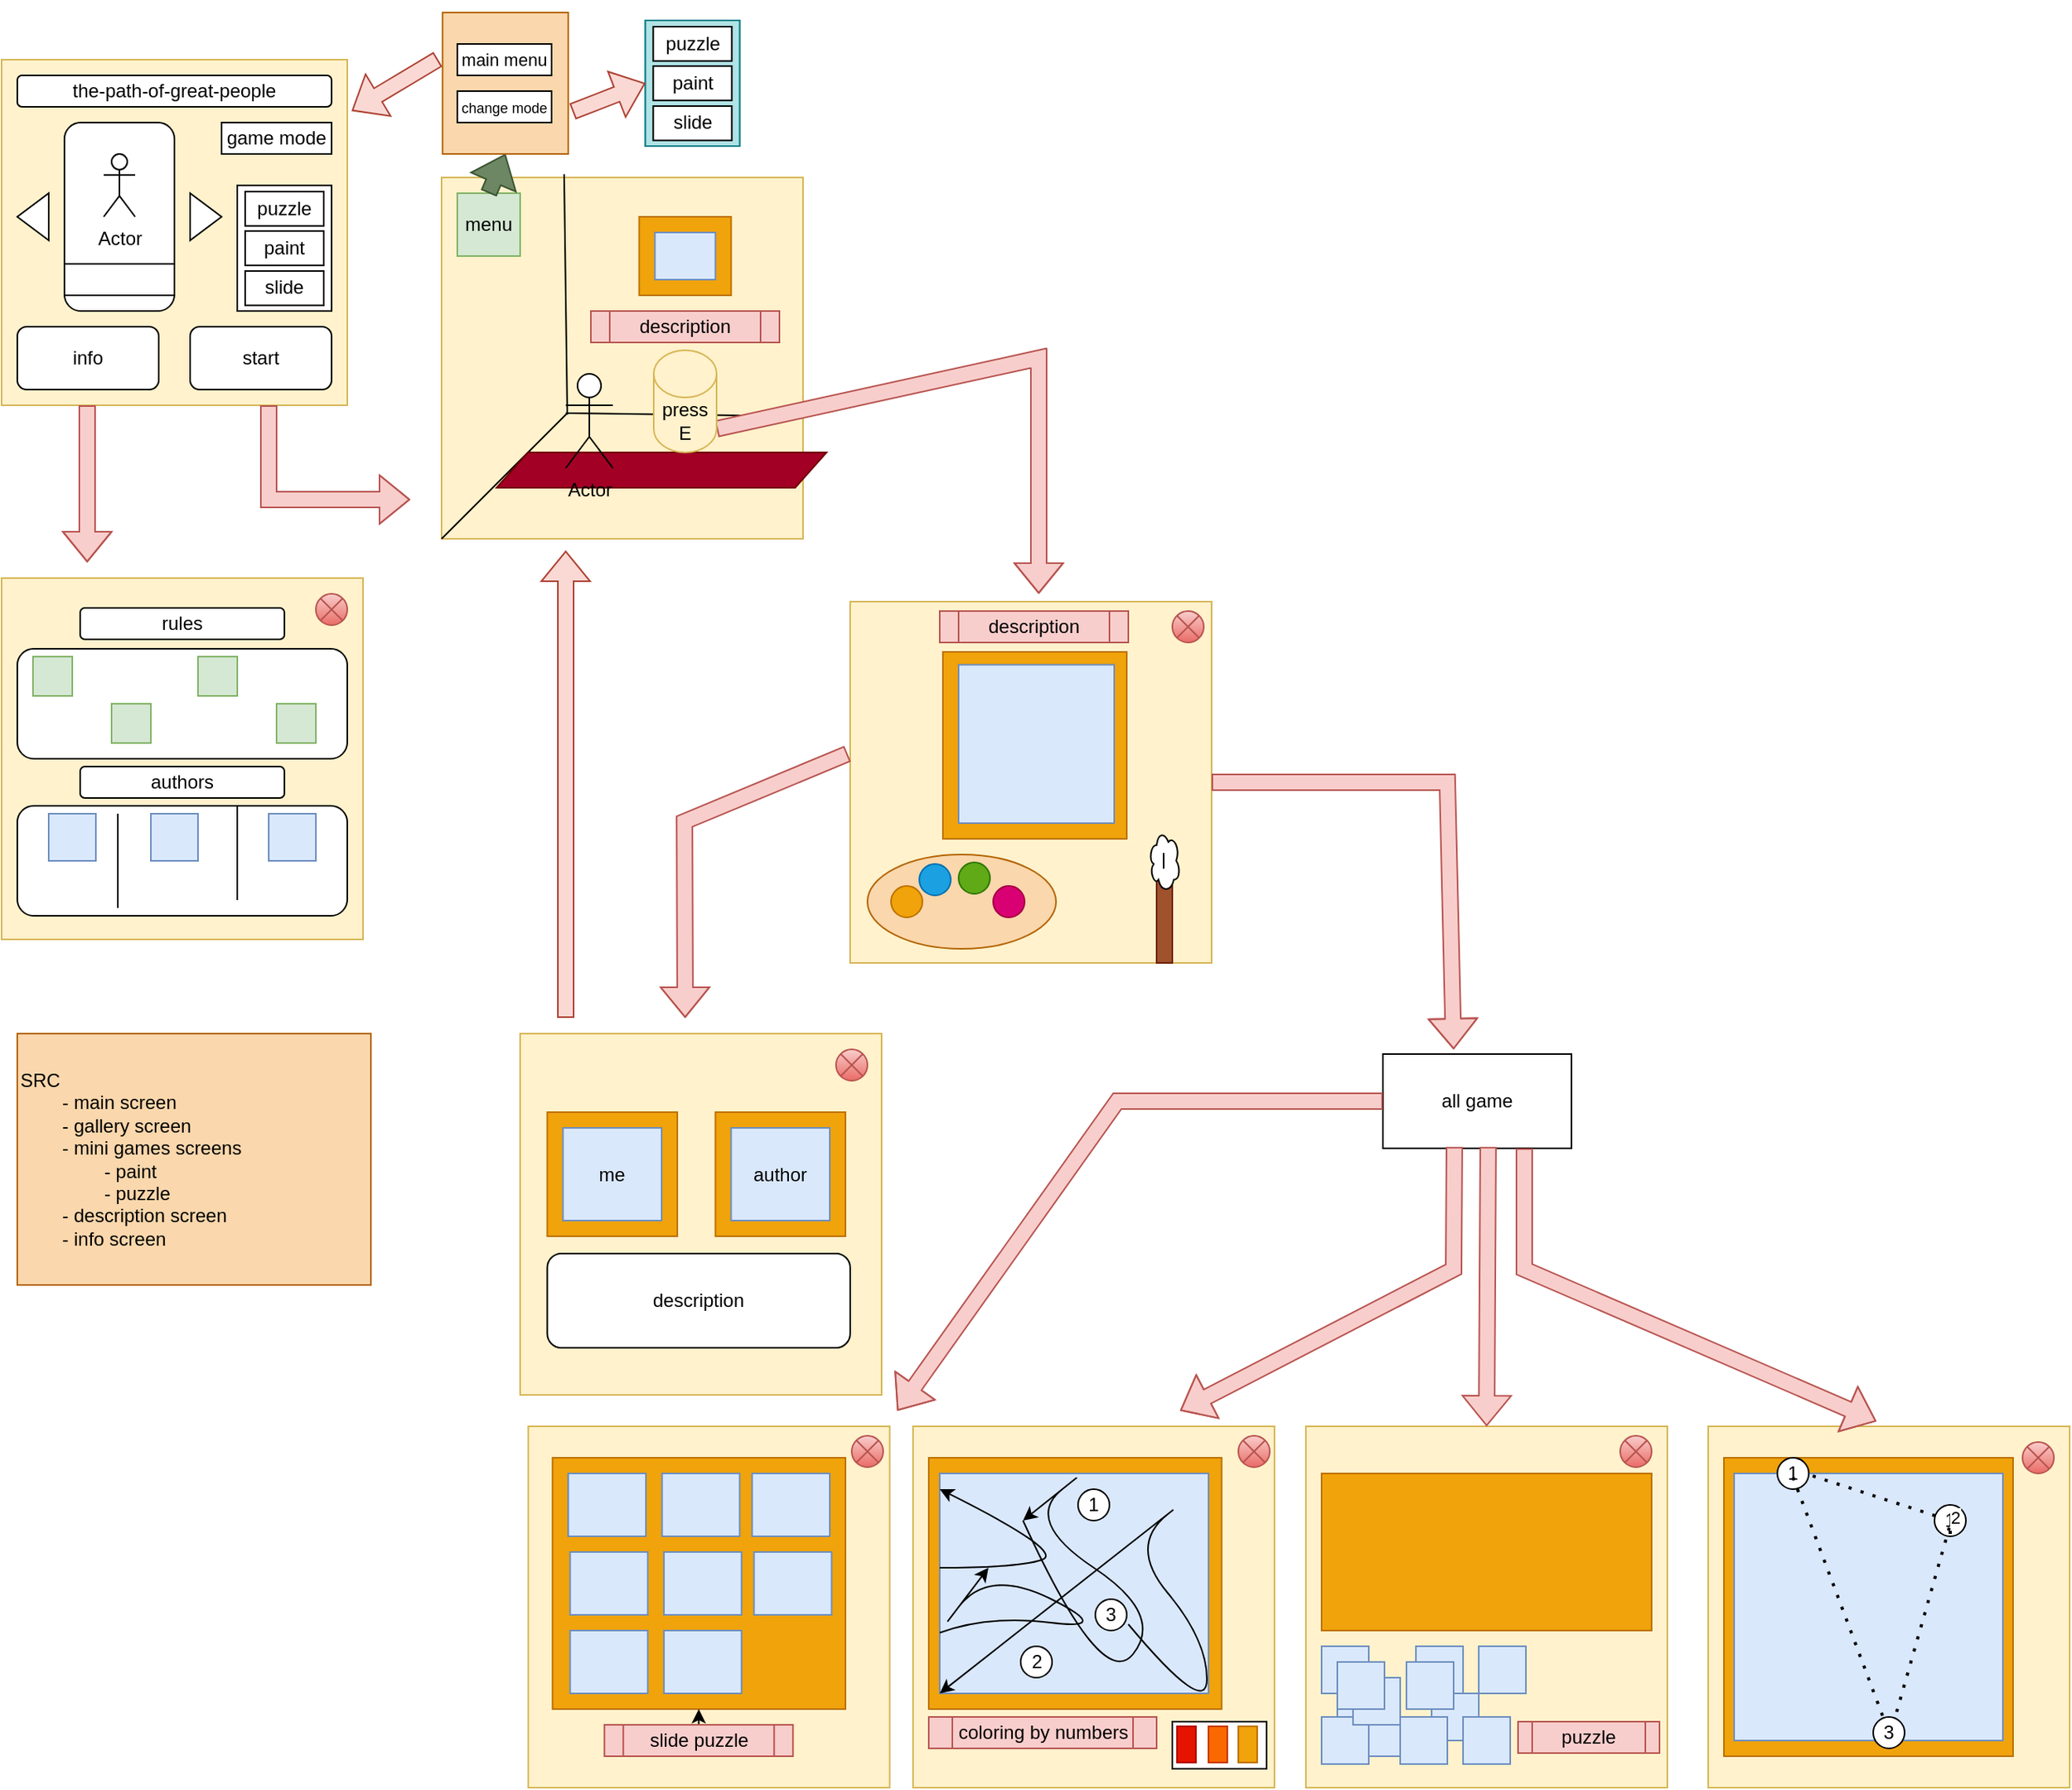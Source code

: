 <mxfile version="20.0.3" type="device"><diagram id="9pAX8c8izGTApVfDBA-F" name="Page-1"><mxGraphModel dx="1237" dy="690" grid="1" gridSize="10" guides="1" tooltips="1" connect="1" arrows="1" fold="1" page="1" pageScale="1" pageWidth="827" pageHeight="1169" math="0" shadow="0"><root><mxCell id="0"/><mxCell id="1" parent="0"/><mxCell id="f6osUaT_6SpjtwVkKOGO-1" value="" style="whiteSpace=wrap;html=1;aspect=fixed;fillColor=#fff2cc;strokeColor=#d6b656;" vertex="1" parent="1"><mxGeometry x="40" y="40" width="220" height="220" as="geometry"/></mxCell><mxCell id="f6osUaT_6SpjtwVkKOGO-3" value="the-path-of-great-people" style="rounded=1;whiteSpace=wrap;html=1;" vertex="1" parent="1"><mxGeometry x="50" y="50" width="200" height="20" as="geometry"/></mxCell><mxCell id="f6osUaT_6SpjtwVkKOGO-4" value="" style="triangle;whiteSpace=wrap;html=1;direction=west;" vertex="1" parent="1"><mxGeometry x="50" y="125" width="20" height="30" as="geometry"/></mxCell><mxCell id="f6osUaT_6SpjtwVkKOGO-5" value="" style="triangle;whiteSpace=wrap;html=1;" vertex="1" parent="1"><mxGeometry x="160" y="125" width="20" height="30" as="geometry"/></mxCell><mxCell id="f6osUaT_6SpjtwVkKOGO-8" value="start" style="rounded=1;whiteSpace=wrap;html=1;" vertex="1" parent="1"><mxGeometry x="160" y="210" width="90" height="40" as="geometry"/></mxCell><mxCell id="f6osUaT_6SpjtwVkKOGO-9" value="info" style="rounded=1;whiteSpace=wrap;html=1;" vertex="1" parent="1"><mxGeometry x="50" y="210" width="90" height="40" as="geometry"/></mxCell><mxCell id="f6osUaT_6SpjtwVkKOGO-10" value="" style="shape=flexArrow;endArrow=classic;html=1;rounded=0;fillColor=#f8cecc;strokeColor=#b85450;" edge="1" parent="1"><mxGeometry width="50" height="50" relative="1" as="geometry"><mxPoint x="94.5" y="260" as="sourcePoint"/><mxPoint x="94.5" y="360" as="targetPoint"/><Array as="points"><mxPoint x="94.5" y="320"/></Array></mxGeometry></mxCell><mxCell id="f6osUaT_6SpjtwVkKOGO-11" value="" style="whiteSpace=wrap;html=1;aspect=fixed;fillColor=#fff2cc;strokeColor=#d6b656;" vertex="1" parent="1"><mxGeometry x="40" y="370" width="230" height="230" as="geometry"/></mxCell><mxCell id="f6osUaT_6SpjtwVkKOGO-13" value="" style="shape=flexArrow;endArrow=classic;html=1;rounded=0;fillColor=#f8cecc;strokeColor=#b85450;" edge="1" parent="1"><mxGeometry width="50" height="50" relative="1" as="geometry"><mxPoint x="210" y="260" as="sourcePoint"/><mxPoint x="300" y="320" as="targetPoint"/><Array as="points"><mxPoint x="210" y="320"/></Array></mxGeometry></mxCell><mxCell id="f6osUaT_6SpjtwVkKOGO-14" value="" style="whiteSpace=wrap;html=1;aspect=fixed;fillColor=#fff2cc;strokeColor=#d6b656;" vertex="1" parent="1"><mxGeometry x="320" y="115" width="230" height="230" as="geometry"/></mxCell><mxCell id="f6osUaT_6SpjtwVkKOGO-15" value="" style="rounded=1;whiteSpace=wrap;html=1;" vertex="1" parent="1"><mxGeometry x="50" y="415" width="210" height="70" as="geometry"/></mxCell><mxCell id="f6osUaT_6SpjtwVkKOGO-16" value="" style="rounded=1;whiteSpace=wrap;html=1;" vertex="1" parent="1"><mxGeometry x="50" y="515" width="210" height="70" as="geometry"/></mxCell><mxCell id="f6osUaT_6SpjtwVkKOGO-17" value="" style="whiteSpace=wrap;html=1;aspect=fixed;fillColor=#dae8fc;strokeColor=#6c8ebf;" vertex="1" parent="1"><mxGeometry x="70" y="520" width="30" height="30" as="geometry"/></mxCell><mxCell id="f6osUaT_6SpjtwVkKOGO-18" value="" style="whiteSpace=wrap;html=1;aspect=fixed;fillColor=#dae8fc;strokeColor=#6c8ebf;" vertex="1" parent="1"><mxGeometry x="135" y="520" width="30" height="30" as="geometry"/></mxCell><mxCell id="f6osUaT_6SpjtwVkKOGO-19" value="" style="whiteSpace=wrap;html=1;aspect=fixed;fillColor=#dae8fc;strokeColor=#6c8ebf;" vertex="1" parent="1"><mxGeometry x="210" y="520" width="30" height="30" as="geometry"/></mxCell><mxCell id="f6osUaT_6SpjtwVkKOGO-20" value="" style="endArrow=none;html=1;rounded=0;" edge="1" parent="1"><mxGeometry width="50" height="50" relative="1" as="geometry"><mxPoint x="114" y="520" as="sourcePoint"/><mxPoint x="114" y="580" as="targetPoint"/></mxGeometry></mxCell><mxCell id="f6osUaT_6SpjtwVkKOGO-21" value="" style="endArrow=none;html=1;rounded=0;" edge="1" parent="1"><mxGeometry width="50" height="50" relative="1" as="geometry"><mxPoint x="190" y="515" as="sourcePoint"/><mxPoint x="190" y="575" as="targetPoint"/></mxGeometry></mxCell><mxCell id="f6osUaT_6SpjtwVkKOGO-22" value="authors" style="rounded=1;whiteSpace=wrap;html=1;" vertex="1" parent="1"><mxGeometry x="90" y="490" width="130" height="20" as="geometry"/></mxCell><mxCell id="f6osUaT_6SpjtwVkKOGO-23" value="rules" style="rounded=1;whiteSpace=wrap;html=1;" vertex="1" parent="1"><mxGeometry x="90" y="389" width="130" height="20" as="geometry"/></mxCell><mxCell id="f6osUaT_6SpjtwVkKOGO-26" value="" style="whiteSpace=wrap;html=1;aspect=fixed;fillColor=#d5e8d4;strokeColor=#82b366;" vertex="1" parent="1"><mxGeometry x="165" y="420" width="25" height="25" as="geometry"/></mxCell><mxCell id="f6osUaT_6SpjtwVkKOGO-27" value="" style="whiteSpace=wrap;html=1;aspect=fixed;fillColor=#d5e8d4;strokeColor=#82b366;" vertex="1" parent="1"><mxGeometry x="215" y="450" width="25" height="25" as="geometry"/></mxCell><mxCell id="f6osUaT_6SpjtwVkKOGO-29" value="" style="endArrow=none;html=1;rounded=0;" edge="1" parent="1"><mxGeometry width="50" height="50" relative="1" as="geometry"><mxPoint x="320" y="345" as="sourcePoint"/><mxPoint x="400" y="265" as="targetPoint"/><Array as="points"><mxPoint x="340" y="325"/></Array></mxGeometry></mxCell><mxCell id="f6osUaT_6SpjtwVkKOGO-30" value="" style="endArrow=none;html=1;rounded=0;entryX=1;entryY=0.661;entryDx=0;entryDy=0;entryPerimeter=0;" edge="1" parent="1" target="f6osUaT_6SpjtwVkKOGO-14"><mxGeometry width="50" height="50" relative="1" as="geometry"><mxPoint x="399" y="265" as="sourcePoint"/><mxPoint x="499" y="265" as="targetPoint"/></mxGeometry></mxCell><mxCell id="f6osUaT_6SpjtwVkKOGO-32" value="" style="endArrow=none;html=1;rounded=0;entryX=0.339;entryY=-0.009;entryDx=0;entryDy=0;entryPerimeter=0;" edge="1" parent="1" target="f6osUaT_6SpjtwVkKOGO-14"><mxGeometry width="50" height="50" relative="1" as="geometry"><mxPoint x="400" y="266" as="sourcePoint"/><mxPoint x="400" y="166" as="targetPoint"/></mxGeometry></mxCell><mxCell id="f6osUaT_6SpjtwVkKOGO-43" value="" style="shape=parallelogram;perimeter=parallelogramPerimeter;whiteSpace=wrap;html=1;fixedSize=1;fillColor=#a20025;fontColor=#ffffff;strokeColor=#6F0000;" vertex="1" parent="1"><mxGeometry x="355" y="290" width="210" height="22.5" as="geometry"/></mxCell><mxCell id="f6osUaT_6SpjtwVkKOGO-44" value="" style="shape=flexArrow;endArrow=classic;html=1;rounded=0;fillColor=#f8cecc;strokeColor=#b85450;exitX=1;exitY=1;exitDx=0;exitDy=-15;exitPerimeter=0;" edge="1" parent="1" source="f6osUaT_6SpjtwVkKOGO-45"><mxGeometry width="50" height="50" relative="1" as="geometry"><mxPoint x="700" y="170" as="sourcePoint"/><mxPoint x="700" y="380" as="targetPoint"/><Array as="points"><mxPoint x="700" y="230"/></Array></mxGeometry></mxCell><mxCell id="f6osUaT_6SpjtwVkKOGO-45" value="press&lt;br&gt;E" style="shape=cylinder3;whiteSpace=wrap;html=1;boundedLbl=1;backgroundOutline=1;size=15;fillColor=#fff2cc;strokeColor=#d6b656;" vertex="1" parent="1"><mxGeometry x="455" y="225" width="40" height="65" as="geometry"/></mxCell><mxCell id="f6osUaT_6SpjtwVkKOGO-46" value="" style="whiteSpace=wrap;html=1;aspect=fixed;fillColor=#fff2cc;strokeColor=#d6b656;" vertex="1" parent="1"><mxGeometry x="580" y="385" width="230" height="230" as="geometry"/></mxCell><mxCell id="f6osUaT_6SpjtwVkKOGO-47" value="" style="rounded=0;whiteSpace=wrap;html=1;fillColor=#f0a30a;strokeColor=#BD7000;fontColor=#000000;" vertex="1" parent="1"><mxGeometry x="639" y="417" width="117" height="119" as="geometry"/></mxCell><mxCell id="f6osUaT_6SpjtwVkKOGO-48" value="" style="rounded=0;whiteSpace=wrap;html=1;fillColor=#dae8fc;strokeColor=#6c8ebf;" vertex="1" parent="1"><mxGeometry x="649" y="425.19" width="99" height="100.81" as="geometry"/></mxCell><mxCell id="f6osUaT_6SpjtwVkKOGO-50" value="description" style="shape=process;whiteSpace=wrap;html=1;backgroundOutline=1;fillColor=#f8cecc;strokeColor=#b85450;" vertex="1" parent="1"><mxGeometry x="637" y="391" width="120" height="20" as="geometry"/></mxCell><mxCell id="f6osUaT_6SpjtwVkKOGO-57" value="" style="group" vertex="1" connectable="0" parent="1"><mxGeometry x="591" y="546" width="120" height="60" as="geometry"/></mxCell><mxCell id="f6osUaT_6SpjtwVkKOGO-49" value="" style="ellipse;whiteSpace=wrap;html=1;fillColor=#fad7ac;strokeColor=#b46504;" vertex="1" parent="f6osUaT_6SpjtwVkKOGO-57"><mxGeometry width="120" height="60" as="geometry"/></mxCell><mxCell id="f6osUaT_6SpjtwVkKOGO-52" value="" style="ellipse;whiteSpace=wrap;html=1;aspect=fixed;fillColor=#f0a30a;fontColor=#000000;strokeColor=#BD7000;" vertex="1" parent="f6osUaT_6SpjtwVkKOGO-57"><mxGeometry x="15" y="20" width="20" height="20" as="geometry"/></mxCell><mxCell id="f6osUaT_6SpjtwVkKOGO-54" value="" style="ellipse;whiteSpace=wrap;html=1;aspect=fixed;fillColor=#60a917;fontColor=#ffffff;strokeColor=#2D7600;" vertex="1" parent="f6osUaT_6SpjtwVkKOGO-57"><mxGeometry x="58" y="5" width="20" height="20" as="geometry"/></mxCell><mxCell id="f6osUaT_6SpjtwVkKOGO-53" value="" style="ellipse;whiteSpace=wrap;html=1;aspect=fixed;fillColor=#1ba1e2;fontColor=#ffffff;strokeColor=#006EAF;" vertex="1" parent="f6osUaT_6SpjtwVkKOGO-57"><mxGeometry x="33" y="6" width="20" height="20" as="geometry"/></mxCell><mxCell id="f6osUaT_6SpjtwVkKOGO-55" value="" style="ellipse;whiteSpace=wrap;html=1;aspect=fixed;fillColor=#d80073;fontColor=#ffffff;strokeColor=#A50040;" vertex="1" parent="f6osUaT_6SpjtwVkKOGO-57"><mxGeometry x="80" y="20" width="20" height="20" as="geometry"/></mxCell><mxCell id="f6osUaT_6SpjtwVkKOGO-60" value="" style="rounded=0;whiteSpace=wrap;html=1;fillColor=#a0522d;fontColor=#ffffff;strokeColor=#6D1F00;" vertex="1" parent="1"><mxGeometry x="775" y="555" width="10" height="60" as="geometry"/></mxCell><mxCell id="f6osUaT_6SpjtwVkKOGO-58" value="" style="ellipse;shape=cloud;whiteSpace=wrap;html=1;" vertex="1" parent="1"><mxGeometry x="770" y="530" width="20" height="40" as="geometry"/></mxCell><mxCell id="f6osUaT_6SpjtwVkKOGO-61" value="" style="endArrow=none;html=1;rounded=0;" edge="1" parent="1"><mxGeometry width="50" height="50" relative="1" as="geometry"><mxPoint x="779.5" y="545" as="sourcePoint"/><mxPoint x="779.5" y="555" as="targetPoint"/></mxGeometry></mxCell><mxCell id="f6osUaT_6SpjtwVkKOGO-62" value="" style="rounded=0;whiteSpace=wrap;html=1;fillColor=#f0a30a;strokeColor=#BD7000;fontColor=#000000;" vertex="1" parent="1"><mxGeometry x="445.75" y="140" width="58.5" height="50" as="geometry"/></mxCell><mxCell id="f6osUaT_6SpjtwVkKOGO-63" value="" style="rounded=0;whiteSpace=wrap;html=1;fillColor=#dae8fc;strokeColor=#6c8ebf;" vertex="1" parent="1"><mxGeometry x="455.75" y="150" width="38.5" height="30" as="geometry"/></mxCell><mxCell id="f6osUaT_6SpjtwVkKOGO-64" value="description" style="shape=process;whiteSpace=wrap;html=1;backgroundOutline=1;fillColor=#f8cecc;strokeColor=#b85450;" vertex="1" parent="1"><mxGeometry x="415" y="200" width="120" height="20" as="geometry"/></mxCell><mxCell id="f6osUaT_6SpjtwVkKOGO-66" value="SRC&amp;nbsp;&lt;br&gt;&lt;span style=&quot;&quot;&gt;&#9;&lt;/span&gt;&lt;span style=&quot;white-space: pre;&quot;&gt;&#9;&lt;/span&gt;- main screen&lt;br&gt;&lt;span style=&quot;&quot;&gt;&#9;&lt;/span&gt;&lt;span style=&quot;white-space: pre;&quot;&gt;&#9;&lt;/span&gt;-&amp;nbsp;gallery screen&lt;br&gt;&lt;span style=&quot;white-space: pre;&quot;&gt;&#9;&lt;/span&gt;- mini games screens&lt;br&gt;&lt;span style=&quot;white-space: pre;&quot;&gt;&#9;&lt;/span&gt;&lt;span style=&quot;white-space: pre;&quot;&gt;&#9;&lt;/span&gt;- paint&lt;br&gt;&lt;span style=&quot;white-space: pre;&quot;&gt;&#9;&lt;/span&gt;&lt;span style=&quot;white-space: pre;&quot;&gt;&#9;&lt;/span&gt;- puzzle&lt;br&gt;&lt;span style=&quot;white-space: pre;&quot;&gt;&#9;&lt;/span&gt;- description screen&lt;br&gt;&lt;span style=&quot;white-space: pre;&quot;&gt;&#9;&lt;/span&gt;- info screen" style="rounded=0;whiteSpace=wrap;html=1;align=left;fillColor=#fad7ac;strokeColor=#b46504;" vertex="1" parent="1"><mxGeometry x="50" y="660" width="225" height="160" as="geometry"/></mxCell><mxCell id="f6osUaT_6SpjtwVkKOGO-67" value="Actor" style="shape=umlActor;verticalLabelPosition=bottom;verticalAlign=top;html=1;outlineConnect=0;" vertex="1" parent="1"><mxGeometry x="399" y="240" width="30" height="60" as="geometry"/></mxCell><mxCell id="f6osUaT_6SpjtwVkKOGO-69" value="" style="shape=flexArrow;endArrow=classic;html=1;rounded=0;fillColor=#f8cecc;strokeColor=#b85450;exitX=-0.007;exitY=0.421;exitDx=0;exitDy=0;exitPerimeter=0;" edge="1" parent="1" source="f6osUaT_6SpjtwVkKOGO-46"><mxGeometry width="50" height="50" relative="1" as="geometry"><mxPoint x="474.58" y="465" as="sourcePoint"/><mxPoint x="475" y="650" as="targetPoint"/><Array as="points"><mxPoint x="474.58" y="525"/></Array></mxGeometry></mxCell><mxCell id="f6osUaT_6SpjtwVkKOGO-70" value="" style="whiteSpace=wrap;html=1;aspect=fixed;fillColor=#fff2cc;strokeColor=#d6b656;" vertex="1" parent="1"><mxGeometry x="370" y="660" width="230" height="230" as="geometry"/></mxCell><mxCell id="f6osUaT_6SpjtwVkKOGO-71" value="" style="rounded=0;whiteSpace=wrap;html=1;fillColor=#f0a30a;strokeColor=#BD7000;fontColor=#000000;" vertex="1" parent="1"><mxGeometry x="387.25" y="710" width="82.75" height="79" as="geometry"/></mxCell><mxCell id="f6osUaT_6SpjtwVkKOGO-72" value="me" style="rounded=0;whiteSpace=wrap;html=1;fillColor=#dae8fc;strokeColor=#6c8ebf;" vertex="1" parent="1"><mxGeometry x="397.25" y="720" width="62.75" height="59" as="geometry"/></mxCell><mxCell id="f6osUaT_6SpjtwVkKOGO-73" value="" style="rounded=0;whiteSpace=wrap;html=1;fillColor=#f0a30a;strokeColor=#BD7000;fontColor=#000000;" vertex="1" parent="1"><mxGeometry x="494.25" y="710" width="82.75" height="79" as="geometry"/></mxCell><mxCell id="f6osUaT_6SpjtwVkKOGO-74" value="author" style="rounded=0;whiteSpace=wrap;html=1;fillColor=#dae8fc;strokeColor=#6c8ebf;" vertex="1" parent="1"><mxGeometry x="504.25" y="720" width="62.75" height="59" as="geometry"/></mxCell><mxCell id="f6osUaT_6SpjtwVkKOGO-75" value="description" style="rounded=1;whiteSpace=wrap;html=1;" vertex="1" parent="1"><mxGeometry x="387.25" y="800" width="192.75" height="60" as="geometry"/></mxCell><mxCell id="f6osUaT_6SpjtwVkKOGO-77" value="" style="shape=flexArrow;endArrow=classic;html=1;rounded=0;fillColor=#fad9d5;strokeColor=#ae4132;" edge="1" parent="1"><mxGeometry width="50" height="50" relative="1" as="geometry"><mxPoint x="399" y="650" as="sourcePoint"/><mxPoint x="399" y="352.5" as="targetPoint"/></mxGeometry></mxCell><mxCell id="f6osUaT_6SpjtwVkKOGO-79" value="menu" style="whiteSpace=wrap;html=1;aspect=fixed;fillColor=#d5e8d4;strokeColor=#82b366;" vertex="1" parent="1"><mxGeometry x="330" y="125" width="40" height="40" as="geometry"/></mxCell><mxCell id="f6osUaT_6SpjtwVkKOGO-82" value="" style="shape=flexArrow;endArrow=classic;html=1;rounded=0;exitX=0.5;exitY=0;exitDx=0;exitDy=0;fillColor=#6d8764;strokeColor=#3A5431;entryX=0.5;entryY=1;entryDx=0;entryDy=0;" edge="1" parent="1" source="f6osUaT_6SpjtwVkKOGO-79" target="f6osUaT_6SpjtwVkKOGO-182"><mxGeometry width="50" height="50" relative="1" as="geometry"><mxPoint x="290" y="140" as="sourcePoint"/><mxPoint x="340" y="90" as="targetPoint"/></mxGeometry></mxCell><mxCell id="f6osUaT_6SpjtwVkKOGO-83" value="" style="whiteSpace=wrap;html=1;aspect=fixed;fillColor=#d5e8d4;strokeColor=#82b366;" vertex="1" parent="1"><mxGeometry x="60" y="420" width="25" height="25" as="geometry"/></mxCell><mxCell id="f6osUaT_6SpjtwVkKOGO-84" value="" style="whiteSpace=wrap;html=1;aspect=fixed;fillColor=#d5e8d4;strokeColor=#82b366;" vertex="1" parent="1"><mxGeometry x="110" y="450" width="25" height="25" as="geometry"/></mxCell><mxCell id="f6osUaT_6SpjtwVkKOGO-85" value="" style="shape=sumEllipse;perimeter=ellipsePerimeter;whiteSpace=wrap;html=1;backgroundOutline=1;fillColor=#f8cecc;gradientColor=#ea6b66;strokeColor=#b85450;" vertex="1" parent="1"><mxGeometry x="240" y="380" width="20" height="20" as="geometry"/></mxCell><mxCell id="f6osUaT_6SpjtwVkKOGO-86" value="" style="shape=sumEllipse;perimeter=ellipsePerimeter;whiteSpace=wrap;html=1;backgroundOutline=1;fillColor=#f8cecc;gradientColor=#ea6b66;strokeColor=#b85450;" vertex="1" parent="1"><mxGeometry x="785" y="391" width="20" height="20" as="geometry"/></mxCell><mxCell id="f6osUaT_6SpjtwVkKOGO-87" value="" style="shape=sumEllipse;perimeter=ellipsePerimeter;whiteSpace=wrap;html=1;backgroundOutline=1;fillColor=#f8cecc;gradientColor=#ea6b66;strokeColor=#b85450;" vertex="1" parent="1"><mxGeometry x="571" y="670" width="20" height="20" as="geometry"/></mxCell><mxCell id="f6osUaT_6SpjtwVkKOGO-88" value="" style="whiteSpace=wrap;html=1;aspect=fixed;fillColor=#fff2cc;strokeColor=#d6b656;" vertex="1" parent="1"><mxGeometry x="375.18" y="910" width="230" height="230" as="geometry"/></mxCell><mxCell id="f6osUaT_6SpjtwVkKOGO-89" value="" style="rounded=0;whiteSpace=wrap;html=1;fillColor=#f0a30a;strokeColor=#BD7000;fontColor=#000000;" vertex="1" parent="1"><mxGeometry x="390.63" y="930" width="186.37" height="160" as="geometry"/></mxCell><mxCell id="f6osUaT_6SpjtwVkKOGO-90" value="" style="rounded=0;whiteSpace=wrap;html=1;fillColor=#dae8fc;strokeColor=#6c8ebf;" vertex="1" parent="1"><mxGeometry x="400.63" y="940" width="49.37" height="40" as="geometry"/></mxCell><mxCell id="f6osUaT_6SpjtwVkKOGO-91" value="" style="rounded=0;whiteSpace=wrap;html=1;fillColor=#dae8fc;strokeColor=#6c8ebf;" vertex="1" parent="1"><mxGeometry x="460.31" y="940" width="49.37" height="40" as="geometry"/></mxCell><mxCell id="f6osUaT_6SpjtwVkKOGO-92" value="" style="rounded=0;whiteSpace=wrap;html=1;fillColor=#dae8fc;strokeColor=#6c8ebf;" vertex="1" parent="1"><mxGeometry x="517.63" y="940" width="49.37" height="40" as="geometry"/></mxCell><mxCell id="f6osUaT_6SpjtwVkKOGO-93" value="" style="rounded=0;whiteSpace=wrap;html=1;fillColor=#dae8fc;strokeColor=#6c8ebf;" vertex="1" parent="1"><mxGeometry x="400.63" y="940" width="49.37" height="40" as="geometry"/></mxCell><mxCell id="f6osUaT_6SpjtwVkKOGO-94" value="" style="rounded=0;whiteSpace=wrap;html=1;fillColor=#dae8fc;strokeColor=#6c8ebf;" vertex="1" parent="1"><mxGeometry x="461.49" y="990" width="49.37" height="40" as="geometry"/></mxCell><mxCell id="f6osUaT_6SpjtwVkKOGO-95" value="" style="rounded=0;whiteSpace=wrap;html=1;fillColor=#dae8fc;strokeColor=#6c8ebf;" vertex="1" parent="1"><mxGeometry x="518.81" y="990" width="49.37" height="40" as="geometry"/></mxCell><mxCell id="f6osUaT_6SpjtwVkKOGO-96" value="" style="rounded=0;whiteSpace=wrap;html=1;fillColor=#dae8fc;strokeColor=#6c8ebf;" vertex="1" parent="1"><mxGeometry x="401.81" y="990" width="49.37" height="40" as="geometry"/></mxCell><mxCell id="f6osUaT_6SpjtwVkKOGO-97" value="" style="rounded=0;whiteSpace=wrap;html=1;fillColor=#dae8fc;strokeColor=#6c8ebf;" vertex="1" parent="1"><mxGeometry x="461.49" y="1040" width="49.37" height="40" as="geometry"/></mxCell><mxCell id="f6osUaT_6SpjtwVkKOGO-99" value="" style="rounded=0;whiteSpace=wrap;html=1;fillColor=#dae8fc;strokeColor=#6c8ebf;" vertex="1" parent="1"><mxGeometry x="401.81" y="1040" width="49.37" height="40" as="geometry"/></mxCell><mxCell id="f6osUaT_6SpjtwVkKOGO-116" value="" style="edgeStyle=none;rounded=0;orthogonalLoop=1;jettySize=auto;html=1;" edge="1" parent="1" source="f6osUaT_6SpjtwVkKOGO-100" target="f6osUaT_6SpjtwVkKOGO-89"><mxGeometry relative="1" as="geometry"/></mxCell><mxCell id="f6osUaT_6SpjtwVkKOGO-100" value="slide puzzle" style="shape=process;whiteSpace=wrap;html=1;backgroundOutline=1;fillColor=#f8cecc;strokeColor=#b85450;" vertex="1" parent="1"><mxGeometry x="423.63" y="1100" width="120" height="20" as="geometry"/></mxCell><mxCell id="f6osUaT_6SpjtwVkKOGO-117" value="" style="shape=sumEllipse;perimeter=ellipsePerimeter;whiteSpace=wrap;html=1;backgroundOutline=1;fillColor=#f8cecc;gradientColor=#ea6b66;strokeColor=#b85450;" vertex="1" parent="1"><mxGeometry x="581" y="916" width="20" height="20" as="geometry"/></mxCell><mxCell id="f6osUaT_6SpjtwVkKOGO-118" value="" style="whiteSpace=wrap;html=1;aspect=fixed;fillColor=#fff2cc;strokeColor=#d6b656;" vertex="1" parent="1"><mxGeometry x="620" y="910" width="230" height="230" as="geometry"/></mxCell><mxCell id="f6osUaT_6SpjtwVkKOGO-119" value="" style="shape=sumEllipse;perimeter=ellipsePerimeter;whiteSpace=wrap;html=1;backgroundOutline=1;fillColor=#f8cecc;gradientColor=#ea6b66;strokeColor=#b85450;" vertex="1" parent="1"><mxGeometry x="827" y="916" width="20" height="20" as="geometry"/></mxCell><mxCell id="f6osUaT_6SpjtwVkKOGO-120" value="" style="rounded=0;whiteSpace=wrap;html=1;fillColor=#f0a30a;strokeColor=#BD7000;fontColor=#000000;" vertex="1" parent="1"><mxGeometry x="630" y="930" width="186.37" height="160" as="geometry"/></mxCell><mxCell id="f6osUaT_6SpjtwVkKOGO-121" value="" style="rounded=0;whiteSpace=wrap;html=1;fillColor=#dae8fc;strokeColor=#6c8ebf;" vertex="1" parent="1"><mxGeometry x="637" y="940" width="171" height="140" as="geometry"/></mxCell><mxCell id="f6osUaT_6SpjtwVkKOGO-122" value="" style="curved=1;endArrow=classic;html=1;rounded=0;" edge="1" parent="1" target="f6osUaT_6SpjtwVkKOGO-121"><mxGeometry width="50" height="50" relative="1" as="geometry"><mxPoint x="637" y="1000" as="sourcePoint"/><mxPoint x="687" y="950" as="targetPoint"/><Array as="points"><mxPoint x="687" y="1000"/><mxPoint x="717" y="990"/><mxPoint x="637" y="950"/></Array></mxGeometry></mxCell><mxCell id="f6osUaT_6SpjtwVkKOGO-123" value="" style="curved=1;endArrow=classic;html=1;rounded=0;" edge="1" parent="1"><mxGeometry width="50" height="50" relative="1" as="geometry"><mxPoint x="690" y="970" as="sourcePoint"/><mxPoint x="690" y="970" as="targetPoint"/><Array as="points"><mxPoint x="740" y="1080"/><mxPoint x="780" y="1030"/><mxPoint x="690" y="970"/><mxPoint x="740" y="930"/></Array></mxGeometry></mxCell><mxCell id="f6osUaT_6SpjtwVkKOGO-124" value="" style="curved=1;endArrow=classic;html=1;rounded=0;entryX=0;entryY=1;entryDx=0;entryDy=0;" edge="1" parent="1" target="f6osUaT_6SpjtwVkKOGO-121"><mxGeometry width="50" height="50" relative="1" as="geometry"><mxPoint x="757" y="1036" as="sourcePoint"/><mxPoint x="757" y="986" as="targetPoint"/><Array as="points"><mxPoint x="807" y="1096"/><mxPoint x="807" y="1046"/><mxPoint x="757" y="986"/><mxPoint x="807" y="946"/></Array></mxGeometry></mxCell><mxCell id="f6osUaT_6SpjtwVkKOGO-125" value="" style="curved=1;endArrow=classic;html=1;rounded=0;" edge="1" parent="1" source="f6osUaT_6SpjtwVkKOGO-121"><mxGeometry width="50" height="50" relative="1" as="geometry"><mxPoint x="668" y="1050" as="sourcePoint"/><mxPoint x="668" y="1000" as="targetPoint"/><Array as="points"><mxPoint x="668" y="1030"/><mxPoint x="748" y="1040"/><mxPoint x="668" y="1000"/><mxPoint x="630" y="1050"/></Array></mxGeometry></mxCell><mxCell id="f6osUaT_6SpjtwVkKOGO-126" value="coloring by numbers" style="shape=process;whiteSpace=wrap;html=1;backgroundOutline=1;fillColor=#f8cecc;strokeColor=#b85450;" vertex="1" parent="1"><mxGeometry x="630" y="1095" width="145" height="20" as="geometry"/></mxCell><mxCell id="f6osUaT_6SpjtwVkKOGO-127" value="" style="whiteSpace=wrap;html=1;aspect=fixed;fillColor=#fff2cc;strokeColor=#d6b656;" vertex="1" parent="1"><mxGeometry x="870" y="910" width="230" height="230" as="geometry"/></mxCell><mxCell id="f6osUaT_6SpjtwVkKOGO-128" value="" style="shape=sumEllipse;perimeter=ellipsePerimeter;whiteSpace=wrap;html=1;backgroundOutline=1;fillColor=#f8cecc;gradientColor=#ea6b66;strokeColor=#b85450;" vertex="1" parent="1"><mxGeometry x="1070" y="916" width="20" height="20" as="geometry"/></mxCell><mxCell id="f6osUaT_6SpjtwVkKOGO-129" value="" style="rounded=0;whiteSpace=wrap;html=1;fillColor=#f0a30a;strokeColor=#BD7000;fontColor=#000000;" vertex="1" parent="1"><mxGeometry x="880" y="940" width="210" height="100" as="geometry"/></mxCell><mxCell id="f6osUaT_6SpjtwVkKOGO-131" value="" style="rounded=0;whiteSpace=wrap;html=1;fillColor=#dae8fc;strokeColor=#6c8ebf;" vertex="1" parent="1"><mxGeometry x="890" y="1080" width="30" height="30" as="geometry"/></mxCell><mxCell id="f6osUaT_6SpjtwVkKOGO-132" value="" style="rounded=0;whiteSpace=wrap;html=1;fillColor=#dae8fc;strokeColor=#6c8ebf;" vertex="1" parent="1"><mxGeometry x="900" y="1090" width="30" height="30" as="geometry"/></mxCell><mxCell id="f6osUaT_6SpjtwVkKOGO-133" value="" style="rounded=0;whiteSpace=wrap;html=1;fillColor=#dae8fc;strokeColor=#6c8ebf;" vertex="1" parent="1"><mxGeometry x="900" y="1090" width="30" height="30" as="geometry"/></mxCell><mxCell id="f6osUaT_6SpjtwVkKOGO-134" value="" style="rounded=0;whiteSpace=wrap;html=1;fillColor=#dae8fc;strokeColor=#6c8ebf;" vertex="1" parent="1"><mxGeometry x="880" y="1095" width="30" height="30" as="geometry"/></mxCell><mxCell id="f6osUaT_6SpjtwVkKOGO-136" value="" style="rounded=0;whiteSpace=wrap;html=1;fillColor=#dae8fc;strokeColor=#6c8ebf;" vertex="1" parent="1"><mxGeometry x="950" y="1080" width="30" height="30" as="geometry"/></mxCell><mxCell id="f6osUaT_6SpjtwVkKOGO-137" value="" style="rounded=0;whiteSpace=wrap;html=1;fillColor=#dae8fc;strokeColor=#6c8ebf;" vertex="1" parent="1"><mxGeometry x="930" y="1095" width="30" height="30" as="geometry"/></mxCell><mxCell id="f6osUaT_6SpjtwVkKOGO-138" value="" style="rounded=0;whiteSpace=wrap;html=1;fillColor=#dae8fc;strokeColor=#6c8ebf;" vertex="1" parent="1"><mxGeometry x="940" y="1050" width="30" height="30" as="geometry"/></mxCell><mxCell id="f6osUaT_6SpjtwVkKOGO-139" value="" style="rounded=0;whiteSpace=wrap;html=1;fillColor=#dae8fc;strokeColor=#6c8ebf;" vertex="1" parent="1"><mxGeometry x="970" y="1095" width="30" height="30" as="geometry"/></mxCell><mxCell id="f6osUaT_6SpjtwVkKOGO-140" value="" style="rounded=0;whiteSpace=wrap;html=1;fillColor=#dae8fc;strokeColor=#6c8ebf;" vertex="1" parent="1"><mxGeometry x="980" y="1050" width="30" height="30" as="geometry"/></mxCell><mxCell id="f6osUaT_6SpjtwVkKOGO-141" value="" style="rounded=0;whiteSpace=wrap;html=1;fillColor=#dae8fc;strokeColor=#6c8ebf;" vertex="1" parent="1"><mxGeometry x="934" y="1060" width="30" height="30" as="geometry"/></mxCell><mxCell id="f6osUaT_6SpjtwVkKOGO-144" value="" style="group" vertex="1" connectable="0" parent="1"><mxGeometry x="880" y="1050" width="50" height="50" as="geometry"/></mxCell><mxCell id="f6osUaT_6SpjtwVkKOGO-135" value="" style="rounded=0;whiteSpace=wrap;html=1;fillColor=#dae8fc;strokeColor=#6c8ebf;" vertex="1" parent="f6osUaT_6SpjtwVkKOGO-144"><mxGeometry x="20" y="20" width="30" height="30" as="geometry"/></mxCell><mxCell id="f6osUaT_6SpjtwVkKOGO-142" value="" style="rounded=0;whiteSpace=wrap;html=1;fillColor=#dae8fc;strokeColor=#6c8ebf;" vertex="1" parent="f6osUaT_6SpjtwVkKOGO-144"><mxGeometry width="30" height="30" as="geometry"/></mxCell><mxCell id="f6osUaT_6SpjtwVkKOGO-143" value="" style="rounded=0;whiteSpace=wrap;html=1;fillColor=#dae8fc;strokeColor=#6c8ebf;" vertex="1" parent="f6osUaT_6SpjtwVkKOGO-144"><mxGeometry x="10" y="10" width="30" height="30" as="geometry"/></mxCell><mxCell id="f6osUaT_6SpjtwVkKOGO-145" value="puzzle" style="shape=process;whiteSpace=wrap;html=1;backgroundOutline=1;fillColor=#f8cecc;strokeColor=#b85450;" vertex="1" parent="1"><mxGeometry x="1005" y="1098" width="90" height="20" as="geometry"/></mxCell><mxCell id="f6osUaT_6SpjtwVkKOGO-146" value="" style="shape=flexArrow;endArrow=classic;html=1;rounded=0;fillColor=#f8cecc;strokeColor=#b85450;exitX=1;exitY=0.5;exitDx=0;exitDy=0;" edge="1" parent="1" source="f6osUaT_6SpjtwVkKOGO-46"><mxGeometry width="50" height="50" relative="1" as="geometry"><mxPoint x="964" y="510" as="sourcePoint"/><mxPoint x="964" y="670" as="targetPoint"/><Array as="points"><mxPoint x="960" y="500"/></Array></mxGeometry></mxCell><mxCell id="f6osUaT_6SpjtwVkKOGO-147" value="all game" style="rounded=0;whiteSpace=wrap;html=1;" vertex="1" parent="1"><mxGeometry x="919" y="673" width="120" height="60" as="geometry"/></mxCell><mxCell id="f6osUaT_6SpjtwVkKOGO-148" value="" style="shape=flexArrow;endArrow=classic;html=1;rounded=0;entryX=0.5;entryY=0;entryDx=0;entryDy=0;fillColor=#f8cecc;strokeColor=#b85450;exitX=0.558;exitY=0.985;exitDx=0;exitDy=0;exitPerimeter=0;" edge="1" parent="1" source="f6osUaT_6SpjtwVkKOGO-147" target="f6osUaT_6SpjtwVkKOGO-127"><mxGeometry width="50" height="50" relative="1" as="geometry"><mxPoint x="990" y="740" as="sourcePoint"/><mxPoint x="1005" y="820" as="targetPoint"/></mxGeometry></mxCell><mxCell id="f6osUaT_6SpjtwVkKOGO-149" value="" style="shape=flexArrow;endArrow=classic;html=1;rounded=0;fillColor=#f8cecc;strokeColor=#b85450;exitX=0.379;exitY=0.985;exitDx=0;exitDy=0;exitPerimeter=0;" edge="1" parent="1" source="f6osUaT_6SpjtwVkKOGO-147"><mxGeometry width="50" height="50" relative="1" as="geometry"><mxPoint x="964" y="740" as="sourcePoint"/><mxPoint x="790" y="900" as="targetPoint"/><Array as="points"><mxPoint x="964" y="810"/></Array></mxGeometry></mxCell><mxCell id="f6osUaT_6SpjtwVkKOGO-150" value="" style="shape=flexArrow;endArrow=classic;html=1;rounded=0;fillColor=#f8cecc;strokeColor=#b85450;exitX=0;exitY=0.5;exitDx=0;exitDy=0;" edge="1" parent="1" source="f6osUaT_6SpjtwVkKOGO-147"><mxGeometry width="50" height="50" relative="1" as="geometry"><mxPoint x="910" y="710" as="sourcePoint"/><mxPoint x="610" y="900" as="targetPoint"/><Array as="points"><mxPoint x="750" y="703"/></Array></mxGeometry></mxCell><mxCell id="f6osUaT_6SpjtwVkKOGO-152" value="" style="whiteSpace=wrap;html=1;aspect=fixed;fillColor=#fff2cc;strokeColor=#d6b656;" vertex="1" parent="1"><mxGeometry x="1126" y="910" width="230" height="230" as="geometry"/></mxCell><mxCell id="f6osUaT_6SpjtwVkKOGO-153" value="" style="rounded=0;whiteSpace=wrap;html=1;fillColor=#f0a30a;strokeColor=#BD7000;fontColor=#000000;" vertex="1" parent="1"><mxGeometry x="1136" y="930" width="184" height="190" as="geometry"/></mxCell><mxCell id="f6osUaT_6SpjtwVkKOGO-154" value="" style="shape=sumEllipse;perimeter=ellipsePerimeter;whiteSpace=wrap;html=1;backgroundOutline=1;fillColor=#f8cecc;gradientColor=#ea6b66;strokeColor=#b85450;" vertex="1" parent="1"><mxGeometry x="1326" y="920" width="20" height="20" as="geometry"/></mxCell><mxCell id="f6osUaT_6SpjtwVkKOGO-155" value="" style="rounded=0;whiteSpace=wrap;html=1;fillColor=#dae8fc;strokeColor=#6c8ebf;" vertex="1" parent="1"><mxGeometry x="1142.5" y="940" width="171" height="170" as="geometry"/></mxCell><mxCell id="f6osUaT_6SpjtwVkKOGO-151" value="" style="endArrow=none;dashed=1;html=1;dashPattern=1 3;strokeWidth=2;rounded=0;startArrow=none;" edge="1" parent="1" source="f6osUaT_6SpjtwVkKOGO-158"><mxGeometry width="50" height="50" relative="1" as="geometry"><mxPoint x="1180" y="942.5" as="sourcePoint"/><mxPoint x="1180" y="937.5" as="targetPoint"/><Array as="points"/></mxGeometry></mxCell><mxCell id="f6osUaT_6SpjtwVkKOGO-157" value="1" style="ellipse;whiteSpace=wrap;html=1;aspect=fixed;" vertex="1" parent="1"><mxGeometry x="1170" y="930" width="20" height="20" as="geometry"/></mxCell><mxCell id="f6osUaT_6SpjtwVkKOGO-158" value="1" style="ellipse;whiteSpace=wrap;html=1;aspect=fixed;" vertex="1" parent="1"><mxGeometry x="1270" y="960" width="20" height="20" as="geometry"/></mxCell><mxCell id="f6osUaT_6SpjtwVkKOGO-159" value="" style="endArrow=none;dashed=1;html=1;dashPattern=1 3;strokeWidth=2;rounded=0;startArrow=none;" edge="1" parent="1" source="f6osUaT_6SpjtwVkKOGO-161" target="f6osUaT_6SpjtwVkKOGO-158"><mxGeometry width="50" height="50" relative="1" as="geometry"><mxPoint x="1180" y="942.5" as="sourcePoint"/><mxPoint x="1180" y="937.5" as="targetPoint"/><Array as="points"><mxPoint x="1240" y="1112.5"/><mxPoint x="1280" y="972.5"/></Array></mxGeometry></mxCell><mxCell id="f6osUaT_6SpjtwVkKOGO-160" value="2" style="edgeLabel;html=1;align=center;verticalAlign=middle;resizable=0;points=[];" vertex="1" connectable="0" parent="f6osUaT_6SpjtwVkKOGO-159"><mxGeometry x="0.955" y="9" relative="1" as="geometry"><mxPoint x="-6" y="-9" as="offset"/></mxGeometry></mxCell><mxCell id="f6osUaT_6SpjtwVkKOGO-161" value="3" style="ellipse;whiteSpace=wrap;html=1;aspect=fixed;" vertex="1" parent="1"><mxGeometry x="1231" y="1095" width="20" height="20" as="geometry"/></mxCell><mxCell id="f6osUaT_6SpjtwVkKOGO-163" value="" style="endArrow=none;dashed=1;html=1;dashPattern=1 3;strokeWidth=2;rounded=0;" edge="1" parent="1" target="f6osUaT_6SpjtwVkKOGO-161"><mxGeometry width="50" height="50" relative="1" as="geometry"><mxPoint x="1180" y="942.5" as="sourcePoint"/><mxPoint x="1280" y="980" as="targetPoint"/><Array as="points"/></mxGeometry></mxCell><mxCell id="f6osUaT_6SpjtwVkKOGO-165" value="1" style="ellipse;whiteSpace=wrap;html=1;aspect=fixed;" vertex="1" parent="1"><mxGeometry x="725" y="950" width="20" height="20" as="geometry"/></mxCell><mxCell id="f6osUaT_6SpjtwVkKOGO-166" value="2" style="ellipse;whiteSpace=wrap;html=1;aspect=fixed;" vertex="1" parent="1"><mxGeometry x="688.5" y="1050" width="20" height="20" as="geometry"/></mxCell><mxCell id="f6osUaT_6SpjtwVkKOGO-167" value="3" style="ellipse;whiteSpace=wrap;html=1;aspect=fixed;" vertex="1" parent="1"><mxGeometry x="736" y="1020" width="20" height="20" as="geometry"/></mxCell><mxCell id="f6osUaT_6SpjtwVkKOGO-168" value="" style="rounded=0;whiteSpace=wrap;html=1;" vertex="1" parent="1"><mxGeometry x="785" y="1098" width="60" height="30" as="geometry"/></mxCell><mxCell id="f6osUaT_6SpjtwVkKOGO-169" value="" style="rounded=0;whiteSpace=wrap;html=1;fillColor=#e51400;fontColor=#ffffff;strokeColor=#B20000;" vertex="1" parent="1"><mxGeometry x="788" y="1101" width="12" height="23" as="geometry"/></mxCell><mxCell id="f6osUaT_6SpjtwVkKOGO-170" value="" style="rounded=0;whiteSpace=wrap;html=1;fillColor=#fa6800;fontColor=#000000;strokeColor=#C73500;" vertex="1" parent="1"><mxGeometry x="808" y="1101" width="12" height="23" as="geometry"/></mxCell><mxCell id="f6osUaT_6SpjtwVkKOGO-171" value="" style="rounded=0;whiteSpace=wrap;html=1;fillColor=#f0a30a;fontColor=#000000;strokeColor=#BD7000;" vertex="1" parent="1"><mxGeometry x="827" y="1101" width="12" height="23" as="geometry"/></mxCell><mxCell id="f6osUaT_6SpjtwVkKOGO-173" value="" style="shape=flexArrow;endArrow=classic;html=1;rounded=0;entryX=0.465;entryY=-0.014;entryDx=0;entryDy=0;entryPerimeter=0;fillColor=#f8cecc;strokeColor=#b85450;exitX=0.75;exitY=1;exitDx=0;exitDy=0;" edge="1" parent="1" source="f6osUaT_6SpjtwVkKOGO-147" target="f6osUaT_6SpjtwVkKOGO-152"><mxGeometry width="50" height="50" relative="1" as="geometry"><mxPoint x="1020" y="733" as="sourcePoint"/><mxPoint x="1023" y="902.08" as="targetPoint"/><Array as="points"><mxPoint x="1009" y="810"/></Array></mxGeometry></mxCell><mxCell id="f6osUaT_6SpjtwVkKOGO-174" value="" style="group" vertex="1" connectable="0" parent="1"><mxGeometry x="80" y="80" width="70" height="120" as="geometry"/></mxCell><mxCell id="f6osUaT_6SpjtwVkKOGO-2" value="" style="rounded=1;whiteSpace=wrap;html=1;" vertex="1" parent="f6osUaT_6SpjtwVkKOGO-174"><mxGeometry width="70" height="120" as="geometry"/></mxCell><mxCell id="f6osUaT_6SpjtwVkKOGO-6" value="" style="rounded=0;whiteSpace=wrap;html=1;" vertex="1" parent="f6osUaT_6SpjtwVkKOGO-174"><mxGeometry y="90" width="70" height="20" as="geometry"/></mxCell><mxCell id="f6osUaT_6SpjtwVkKOGO-7" value="Actor" style="shape=umlActor;verticalLabelPosition=bottom;verticalAlign=top;html=1;outlineConnect=0;" vertex="1" parent="f6osUaT_6SpjtwVkKOGO-174"><mxGeometry x="25" y="20" width="20" height="40" as="geometry"/></mxCell><mxCell id="f6osUaT_6SpjtwVkKOGO-179" value="" style="group;fillColor=#b1ddf0;strokeColor=#10739e;" vertex="1" connectable="0" parent="1"><mxGeometry x="190" y="120" width="60" height="80" as="geometry"/></mxCell><mxCell id="f6osUaT_6SpjtwVkKOGO-175" value="" style="rounded=0;whiteSpace=wrap;html=1;" vertex="1" parent="f6osUaT_6SpjtwVkKOGO-179"><mxGeometry width="60" height="80" as="geometry"/></mxCell><mxCell id="f6osUaT_6SpjtwVkKOGO-177" value="paint" style="rounded=0;whiteSpace=wrap;html=1;" vertex="1" parent="f6osUaT_6SpjtwVkKOGO-179"><mxGeometry x="5" y="29.091" width="50" height="21.818" as="geometry"/></mxCell><mxCell id="f6osUaT_6SpjtwVkKOGO-178" value="slide" style="rounded=0;whiteSpace=wrap;html=1;" vertex="1" parent="f6osUaT_6SpjtwVkKOGO-179"><mxGeometry x="5" y="54.545" width="50" height="21.818" as="geometry"/></mxCell><mxCell id="f6osUaT_6SpjtwVkKOGO-181" value="puzzle" style="rounded=0;whiteSpace=wrap;html=1;" vertex="1" parent="f6osUaT_6SpjtwVkKOGO-179"><mxGeometry x="5" y="4.001" width="50" height="21.818" as="geometry"/></mxCell><mxCell id="f6osUaT_6SpjtwVkKOGO-180" value="game mode" style="rounded=0;whiteSpace=wrap;html=1;" vertex="1" parent="1"><mxGeometry x="180" y="80" width="70" height="20" as="geometry"/></mxCell><mxCell id="f6osUaT_6SpjtwVkKOGO-182" value="" style="rounded=0;whiteSpace=wrap;html=1;fillColor=#fad7ac;strokeColor=#b46504;" vertex="1" parent="1"><mxGeometry x="320.63" y="10" width="80" height="90" as="geometry"/></mxCell><mxCell id="f6osUaT_6SpjtwVkKOGO-183" style="edgeStyle=none;rounded=0;orthogonalLoop=1;jettySize=auto;html=1;exitX=0.5;exitY=0;exitDx=0;exitDy=0;" edge="1" parent="1" source="f6osUaT_6SpjtwVkKOGO-182" target="f6osUaT_6SpjtwVkKOGO-182"><mxGeometry relative="1" as="geometry"/></mxCell><mxCell id="f6osUaT_6SpjtwVkKOGO-184" value="&lt;font style=&quot;font-size: 11px;&quot;&gt;main menu&lt;/font&gt;" style="rounded=0;whiteSpace=wrap;html=1;" vertex="1" parent="1"><mxGeometry x="330" y="30" width="60" height="20" as="geometry"/></mxCell><mxCell id="f6osUaT_6SpjtwVkKOGO-185" value="&lt;font style=&quot;font-size: 9px;&quot;&gt;change mode&lt;/font&gt;" style="rounded=0;whiteSpace=wrap;html=1;" vertex="1" parent="1"><mxGeometry x="330" y="60" width="60" height="20" as="geometry"/></mxCell><mxCell id="f6osUaT_6SpjtwVkKOGO-186" value="" style="shape=flexArrow;endArrow=classic;html=1;rounded=0;fontSize=9;entryX=1.013;entryY=0.148;entryDx=0;entryDy=0;entryPerimeter=0;exitX=-0.037;exitY=0.33;exitDx=0;exitDy=0;exitPerimeter=0;fillColor=#fad9d5;strokeColor=#ae4132;" edge="1" parent="1" source="f6osUaT_6SpjtwVkKOGO-182" target="f6osUaT_6SpjtwVkKOGO-1"><mxGeometry width="50" height="50" relative="1" as="geometry"><mxPoint x="410" y="100" as="sourcePoint"/><mxPoint x="460" y="50" as="targetPoint"/></mxGeometry></mxCell><mxCell id="f6osUaT_6SpjtwVkKOGO-191" value="" style="group;fillColor=#b0e3e6;strokeColor=#0e8088;" vertex="1" connectable="0" parent="1"><mxGeometry x="449.68" y="15" width="60" height="80" as="geometry"/></mxCell><mxCell id="f6osUaT_6SpjtwVkKOGO-192" value="" style="rounded=0;whiteSpace=wrap;html=1;fillColor=#b0e3e6;strokeColor=#0e8088;" vertex="1" parent="f6osUaT_6SpjtwVkKOGO-191"><mxGeometry width="60" height="80" as="geometry"/></mxCell><mxCell id="f6osUaT_6SpjtwVkKOGO-193" value="paint" style="rounded=0;whiteSpace=wrap;html=1;" vertex="1" parent="f6osUaT_6SpjtwVkKOGO-191"><mxGeometry x="5" y="29.091" width="50" height="21.818" as="geometry"/></mxCell><mxCell id="f6osUaT_6SpjtwVkKOGO-194" value="slide" style="rounded=0;whiteSpace=wrap;html=1;" vertex="1" parent="f6osUaT_6SpjtwVkKOGO-191"><mxGeometry x="5" y="54.545" width="50" height="21.818" as="geometry"/></mxCell><mxCell id="f6osUaT_6SpjtwVkKOGO-195" value="puzzle" style="rounded=0;whiteSpace=wrap;html=1;" vertex="1" parent="f6osUaT_6SpjtwVkKOGO-191"><mxGeometry x="5" y="4.001" width="50" height="21.818" as="geometry"/></mxCell><mxCell id="f6osUaT_6SpjtwVkKOGO-197" value="" style="shape=flexArrow;endArrow=classic;html=1;rounded=0;fontSize=9;exitX=1.033;exitY=0.7;exitDx=0;exitDy=0;exitPerimeter=0;entryX=0;entryY=0.5;entryDx=0;entryDy=0;fillColor=#fad9d5;strokeColor=#ae4132;" edge="1" parent="1" source="f6osUaT_6SpjtwVkKOGO-182" target="f6osUaT_6SpjtwVkKOGO-192"><mxGeometry width="50" height="50" relative="1" as="geometry"><mxPoint x="410" y="100" as="sourcePoint"/><mxPoint x="460" y="50" as="targetPoint"/></mxGeometry></mxCell></root></mxGraphModel></diagram></mxfile>
